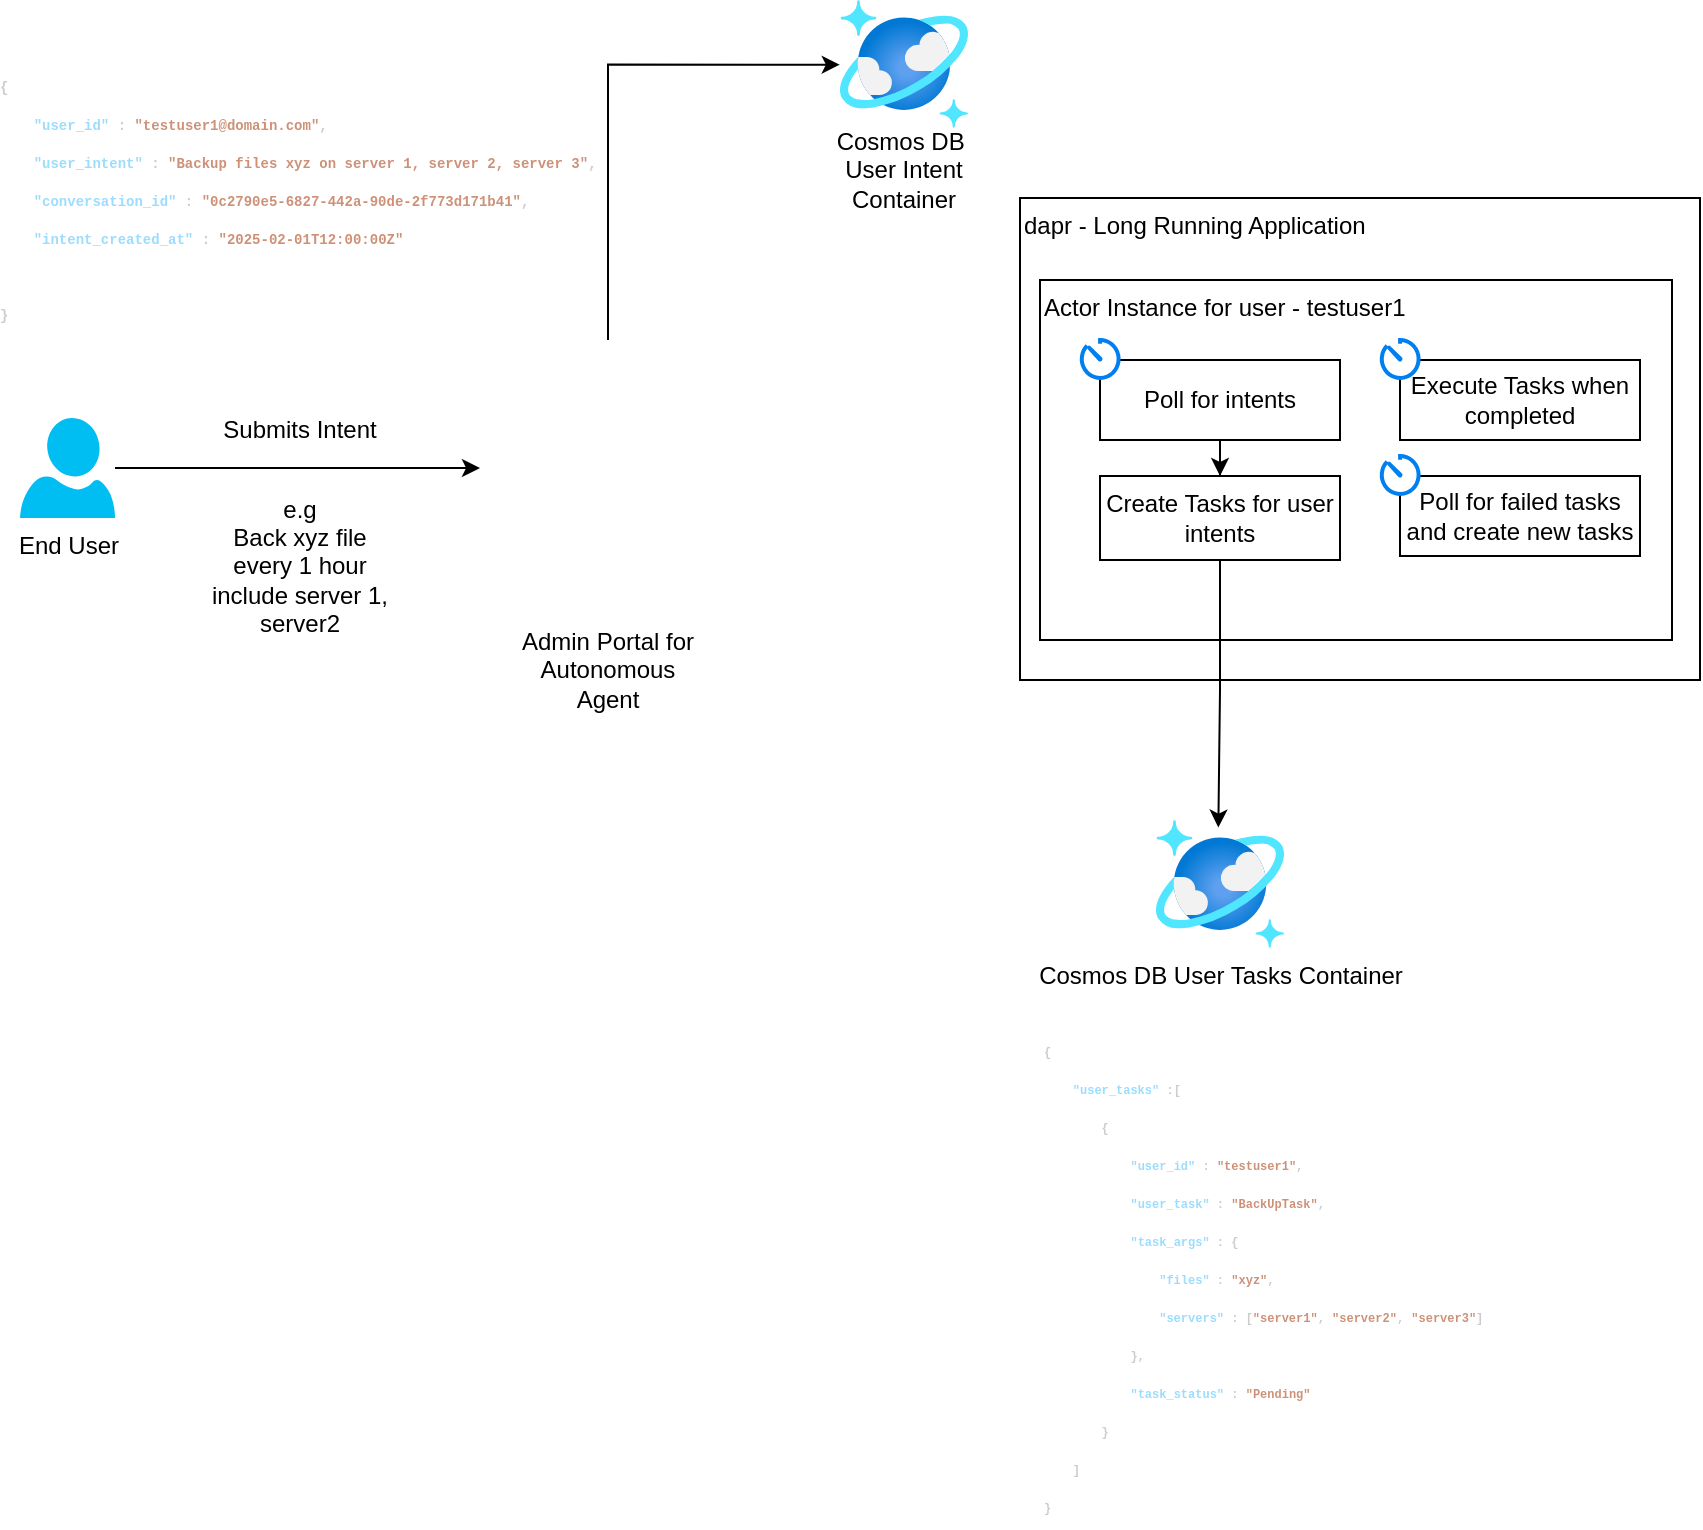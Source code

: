 <mxfile version="25.0.1">
  <diagram name="Page-1" id="K0oCxp89qDIXr9hEt2mJ">
    <mxGraphModel dx="691" dy="480" grid="1" gridSize="10" guides="1" tooltips="1" connect="1" arrows="1" fold="1" page="1" pageScale="1" pageWidth="850" pageHeight="1100" math="0" shadow="0">
      <root>
        <mxCell id="0" />
        <mxCell id="1" parent="0" />
        <mxCell id="KbBeaDYyXb4g7AQegkjA-1" value="" style="shape=image;html=1;verticalAlign=top;verticalLabelPosition=bottom;labelBackgroundColor=#ffffff;imageAspect=0;aspect=fixed;image=https://cdn4.iconfinder.com/data/icons/essentials-74/24/004_-_Website-128.png" vertex="1" parent="1">
          <mxGeometry x="280" y="330" width="128" height="128" as="geometry" />
        </mxCell>
        <mxCell id="KbBeaDYyXb4g7AQegkjA-3" style="edgeStyle=orthogonalEdgeStyle;rounded=0;orthogonalLoop=1;jettySize=auto;html=1;entryX=0;entryY=0.5;entryDx=0;entryDy=0;" edge="1" parent="1" source="KbBeaDYyXb4g7AQegkjA-2" target="KbBeaDYyXb4g7AQegkjA-1">
          <mxGeometry relative="1" as="geometry" />
        </mxCell>
        <mxCell id="KbBeaDYyXb4g7AQegkjA-2" value="End User" style="verticalLabelPosition=bottom;html=1;verticalAlign=top;align=center;strokeColor=none;fillColor=#00BEF2;shape=mxgraph.azure.user;" vertex="1" parent="1">
          <mxGeometry x="50" y="369" width="47.5" height="50" as="geometry" />
        </mxCell>
        <mxCell id="KbBeaDYyXb4g7AQegkjA-4" value="Submits Intent" style="text;html=1;align=center;verticalAlign=middle;whiteSpace=wrap;rounded=0;" vertex="1" parent="1">
          <mxGeometry x="140" y="360" width="100" height="30" as="geometry" />
        </mxCell>
        <mxCell id="KbBeaDYyXb4g7AQegkjA-6" value="e.g&lt;br&gt;Back xyz file every 1 hour include server 1, server2" style="text;html=1;align=center;verticalAlign=middle;whiteSpace=wrap;rounded=0;" vertex="1" parent="1">
          <mxGeometry x="140" y="428" width="100" height="30" as="geometry" />
        </mxCell>
        <mxCell id="KbBeaDYyXb4g7AQegkjA-7" value="Admin Portal for Autonomous Agent" style="text;html=1;align=center;verticalAlign=middle;whiteSpace=wrap;rounded=0;" vertex="1" parent="1">
          <mxGeometry x="294" y="480" width="100" height="30" as="geometry" />
        </mxCell>
        <mxCell id="KbBeaDYyXb4g7AQegkjA-8" value="" style="image;aspect=fixed;html=1;points=[];align=center;fontSize=12;image=img/lib/azure2/databases/Azure_Cosmos_DB.svg;" vertex="1" parent="1">
          <mxGeometry x="460" y="160" width="64" height="64" as="geometry" />
        </mxCell>
        <mxCell id="KbBeaDYyXb4g7AQegkjA-9" value="Cosmos DB&amp;nbsp;&lt;div&gt;User Intent Container&lt;/div&gt;" style="text;html=1;align=center;verticalAlign=middle;whiteSpace=wrap;rounded=0;" vertex="1" parent="1">
          <mxGeometry x="442" y="230" width="100" height="30" as="geometry" />
        </mxCell>
        <mxCell id="KbBeaDYyXb4g7AQegkjA-10" style="edgeStyle=orthogonalEdgeStyle;rounded=0;orthogonalLoop=1;jettySize=auto;html=1;exitX=0.5;exitY=0;exitDx=0;exitDy=0;entryX=-0.002;entryY=0.505;entryDx=0;entryDy=0;entryPerimeter=0;" edge="1" parent="1" source="KbBeaDYyXb4g7AQegkjA-1" target="KbBeaDYyXb4g7AQegkjA-8">
          <mxGeometry relative="1" as="geometry" />
        </mxCell>
        <mxCell id="KbBeaDYyXb4g7AQegkjA-21" value="dapr - Long Running Application" style="rounded=0;whiteSpace=wrap;html=1;verticalAlign=top;align=left;" vertex="1" parent="1">
          <mxGeometry x="550" y="259" width="340" height="241" as="geometry" />
        </mxCell>
        <mxCell id="KbBeaDYyXb4g7AQegkjA-22" value="Actor Instance for user - testuser1" style="rounded=0;whiteSpace=wrap;html=1;verticalAlign=top;align=left;" vertex="1" parent="1">
          <mxGeometry x="560" y="300" width="316" height="180" as="geometry" />
        </mxCell>
        <mxCell id="KbBeaDYyXb4g7AQegkjA-26" style="edgeStyle=orthogonalEdgeStyle;rounded=0;orthogonalLoop=1;jettySize=auto;html=1;" edge="1" parent="1" source="KbBeaDYyXb4g7AQegkjA-23" target="KbBeaDYyXb4g7AQegkjA-24">
          <mxGeometry relative="1" as="geometry" />
        </mxCell>
        <mxCell id="KbBeaDYyXb4g7AQegkjA-23" value="Poll for intents" style="rounded=0;whiteSpace=wrap;html=1;" vertex="1" parent="1">
          <mxGeometry x="590" y="340" width="120" height="40" as="geometry" />
        </mxCell>
        <mxCell id="KbBeaDYyXb4g7AQegkjA-24" value="Create Tasks for user intents" style="rounded=0;whiteSpace=wrap;html=1;" vertex="1" parent="1">
          <mxGeometry x="590" y="398" width="120" height="42" as="geometry" />
        </mxCell>
        <mxCell id="KbBeaDYyXb4g7AQegkjA-28" value="" style="html=1;verticalLabelPosition=bottom;align=center;labelBackgroundColor=#ffffff;verticalAlign=top;strokeWidth=2;strokeColor=#0080F0;shadow=0;dashed=0;shape=mxgraph.ios7.icons.gauge;" vertex="1" parent="1">
          <mxGeometry x="580" y="330" width="20" height="20" as="geometry" />
        </mxCell>
        <mxCell id="KbBeaDYyXb4g7AQegkjA-29" value="Execute Tasks when completed" style="rounded=0;whiteSpace=wrap;html=1;" vertex="1" parent="1">
          <mxGeometry x="740" y="340" width="120" height="40" as="geometry" />
        </mxCell>
        <mxCell id="KbBeaDYyXb4g7AQegkjA-30" value="" style="html=1;verticalLabelPosition=bottom;align=center;labelBackgroundColor=#ffffff;verticalAlign=top;strokeWidth=2;strokeColor=#0080F0;shadow=0;dashed=0;shape=mxgraph.ios7.icons.gauge;" vertex="1" parent="1">
          <mxGeometry x="730" y="330" width="20" height="20" as="geometry" />
        </mxCell>
        <mxCell id="KbBeaDYyXb4g7AQegkjA-31" value="Poll for failed tasks and create new tasks" style="rounded=0;whiteSpace=wrap;html=1;" vertex="1" parent="1">
          <mxGeometry x="740" y="398" width="120" height="40" as="geometry" />
        </mxCell>
        <mxCell id="KbBeaDYyXb4g7AQegkjA-32" value="" style="html=1;verticalLabelPosition=bottom;align=center;labelBackgroundColor=#ffffff;verticalAlign=top;strokeWidth=2;strokeColor=#0080F0;shadow=0;dashed=0;shape=mxgraph.ios7.icons.gauge;" vertex="1" parent="1">
          <mxGeometry x="730" y="388" width="20" height="20" as="geometry" />
        </mxCell>
        <mxCell id="KbBeaDYyXb4g7AQegkjA-33" value="Cosmos DB User Tasks Container" style="image;aspect=fixed;html=1;points=[];align=center;fontSize=12;image=img/lib/azure2/databases/Azure_Cosmos_DB.svg;" vertex="1" parent="1">
          <mxGeometry x="618" y="570" width="64" height="64" as="geometry" />
        </mxCell>
        <mxCell id="KbBeaDYyXb4g7AQegkjA-34" style="edgeStyle=orthogonalEdgeStyle;rounded=0;orthogonalLoop=1;jettySize=auto;html=1;entryX=0.487;entryY=0.059;entryDx=0;entryDy=0;entryPerimeter=0;" edge="1" parent="1" source="KbBeaDYyXb4g7AQegkjA-24" target="KbBeaDYyXb4g7AQegkjA-33">
          <mxGeometry relative="1" as="geometry" />
        </mxCell>
        <mxCell id="KbBeaDYyXb4g7AQegkjA-35" value="&lt;div style=&quot;color: rgb(204, 204, 204); font-family: Consolas, &amp;quot;Courier New&amp;quot;, monospace; line-height: 19px; white-space: pre;&quot;&gt;&lt;div&gt;&lt;span style=&quot;color: #cccccc;&quot;&gt;{&lt;/span&gt;&lt;/div&gt;&lt;div&gt;&lt;span style=&quot;color: #cccccc;&quot;&gt;&amp;nbsp; &amp;nbsp; &lt;/span&gt;&lt;span style=&quot;color: #9cdcfe;&quot;&gt;&quot;user_tasks&quot;&lt;/span&gt;&lt;span style=&quot;color: #cccccc;&quot;&gt; :[&lt;/span&gt;&lt;/div&gt;&lt;div&gt;&lt;span style=&quot;color: #cccccc;&quot;&gt;&amp;nbsp; &amp;nbsp; &amp;nbsp; &amp;nbsp; {&lt;/span&gt;&lt;/div&gt;&lt;div&gt;&lt;span style=&quot;color: #cccccc;&quot;&gt;&amp;nbsp; &amp;nbsp; &amp;nbsp; &amp;nbsp; &amp;nbsp; &amp;nbsp; &lt;/span&gt;&lt;span style=&quot;color: #9cdcfe;&quot;&gt;&quot;user_id&quot;&lt;/span&gt;&lt;span style=&quot;color: #cccccc;&quot;&gt; : &lt;/span&gt;&lt;span style=&quot;color: #ce9178;&quot;&gt;&quot;testuser1&quot;&lt;/span&gt;&lt;span style=&quot;color: #cccccc;&quot;&gt;,&lt;/span&gt;&lt;/div&gt;&lt;div&gt;&lt;span style=&quot;color: #cccccc;&quot;&gt;&amp;nbsp; &amp;nbsp; &amp;nbsp; &amp;nbsp; &amp;nbsp; &amp;nbsp; &lt;/span&gt;&lt;span style=&quot;color: #9cdcfe;&quot;&gt;&quot;user_task&quot;&lt;/span&gt;&lt;span style=&quot;color: #cccccc;&quot;&gt; : &lt;/span&gt;&lt;span style=&quot;color: #ce9178;&quot;&gt;&quot;BackUpTask&quot;&lt;/span&gt;&lt;span style=&quot;color: #cccccc;&quot;&gt;,&lt;/span&gt;&lt;/div&gt;&lt;div&gt;&lt;span style=&quot;color: #cccccc;&quot;&gt;&amp;nbsp; &amp;nbsp; &amp;nbsp; &amp;nbsp; &amp;nbsp; &amp;nbsp; &lt;/span&gt;&lt;span style=&quot;color: #9cdcfe;&quot;&gt;&quot;task_args&quot;&lt;/span&gt;&lt;span style=&quot;color: #cccccc;&quot;&gt; : {&lt;/span&gt;&lt;/div&gt;&lt;div&gt;&lt;span style=&quot;color: #cccccc;&quot;&gt;&amp;nbsp; &amp;nbsp; &amp;nbsp; &amp;nbsp; &amp;nbsp; &amp;nbsp; &amp;nbsp; &amp;nbsp; &lt;/span&gt;&lt;span style=&quot;color: #9cdcfe;&quot;&gt;&quot;files&quot;&lt;/span&gt;&lt;span style=&quot;color: #cccccc;&quot;&gt; : &lt;/span&gt;&lt;span style=&quot;color: #ce9178;&quot;&gt;&quot;xyz&quot;&lt;/span&gt;&lt;span style=&quot;color: #cccccc;&quot;&gt;,&lt;/span&gt;&lt;/div&gt;&lt;div&gt;&lt;span style=&quot;color: #cccccc;&quot;&gt;&amp;nbsp; &amp;nbsp; &amp;nbsp; &amp;nbsp; &amp;nbsp; &amp;nbsp; &amp;nbsp; &amp;nbsp; &lt;/span&gt;&lt;span style=&quot;color: #9cdcfe;&quot;&gt;&quot;servers&quot;&lt;/span&gt;&lt;span style=&quot;color: #cccccc;&quot;&gt; : [&lt;/span&gt;&lt;span style=&quot;color: #ce9178;&quot;&gt;&quot;server1&quot;&lt;/span&gt;&lt;span style=&quot;color: #cccccc;&quot;&gt;, &lt;/span&gt;&lt;span style=&quot;color: #ce9178;&quot;&gt;&quot;server2&quot;&lt;/span&gt;&lt;span style=&quot;color: #cccccc;&quot;&gt;, &lt;/span&gt;&lt;span style=&quot;color: #ce9178;&quot;&gt;&quot;server3&quot;&lt;/span&gt;&lt;span style=&quot;color: #cccccc;&quot;&gt;]&lt;/span&gt;&lt;/div&gt;&lt;div&gt;&lt;span style=&quot;color: #cccccc;&quot;&gt;&amp;nbsp; &amp;nbsp; &amp;nbsp; &amp;nbsp; &amp;nbsp; &amp;nbsp; },&lt;/span&gt;&lt;/div&gt;&lt;div&gt;&lt;span style=&quot;color: #cccccc;&quot;&gt;&amp;nbsp; &amp;nbsp; &amp;nbsp; &amp;nbsp; &amp;nbsp; &amp;nbsp; &lt;/span&gt;&lt;span style=&quot;color: #9cdcfe;&quot;&gt;&quot;task_status&quot;&lt;/span&gt;&lt;span style=&quot;color: #cccccc;&quot;&gt; : &lt;/span&gt;&lt;span style=&quot;color: #ce9178;&quot;&gt;&quot;Pending&quot;&lt;/span&gt;&lt;/div&gt;&lt;div&gt;&lt;span style=&quot;color: #cccccc;&quot;&gt;&amp;nbsp; &amp;nbsp; &amp;nbsp; &amp;nbsp; }&lt;/span&gt;&lt;/div&gt;&lt;div&gt;&lt;span style=&quot;color: #cccccc;&quot;&gt;&amp;nbsp; &amp;nbsp; ]&lt;/span&gt;&lt;/div&gt;&lt;div&gt;&lt;span style=&quot;color: #cccccc;&quot;&gt;}&lt;/span&gt;&lt;/div&gt;&lt;/div&gt;" style="text;whiteSpace=wrap;html=1;labelBackgroundColor=default;fontSize=6;fontStyle=1" vertex="1" parent="1">
          <mxGeometry x="560" y="670" width="200" height="230" as="geometry" />
        </mxCell>
        <UserObject label="&lt;div style=&quot;color: rgb(204, 204, 204); font-family: Consolas, &amp;quot;Courier New&amp;quot;, monospace; line-height: 19px; white-space: pre;&quot;&gt;&lt;div&gt;&lt;span style=&quot;color: #cccccc;&quot;&gt;{&lt;/span&gt;&lt;/div&gt;&lt;div&gt;&lt;span style=&quot;color: #cccccc;&quot;&gt;&amp;nbsp; &amp;nbsp; &lt;/span&gt;&lt;span style=&quot;color: #9cdcfe;&quot;&gt;&quot;user_id&quot;&lt;/span&gt;&lt;span style=&quot;color: #cccccc;&quot;&gt; : &lt;/span&gt;&lt;span style=&quot;color: #ce9178;&quot;&gt;&quot;testuser1@domain.com&quot;&lt;/span&gt;&lt;span style=&quot;color: #cccccc;&quot;&gt;,&lt;/span&gt;&lt;/div&gt;&lt;div&gt;&lt;span style=&quot;color: #cccccc;&quot;&gt;&amp;nbsp; &amp;nbsp; &lt;/span&gt;&lt;span style=&quot;color: #9cdcfe;&quot;&gt;&quot;user_intent&quot;&lt;/span&gt;&lt;span style=&quot;color: #cccccc;&quot;&gt; : &lt;/span&gt;&lt;span style=&quot;color: #ce9178;&quot;&gt;&quot;Backup files xyz on server 1, server 2, server 3&quot;&lt;/span&gt;&lt;span style=&quot;color: #cccccc;&quot;&gt;,&lt;/span&gt;&lt;/div&gt;&lt;div&gt;&lt;span style=&quot;color: #cccccc;&quot;&gt;&amp;nbsp; &amp;nbsp; &lt;/span&gt;&lt;span style=&quot;color: #9cdcfe;&quot;&gt;&quot;conversation_id&quot;&lt;/span&gt;&lt;span style=&quot;color: #cccccc;&quot;&gt; : &lt;/span&gt;&lt;span style=&quot;color: #ce9178;&quot;&gt;&quot;0c2790e5-6827-442a-90de-2f773d171b41&quot;&lt;/span&gt;&lt;span style=&quot;color: #cccccc;&quot;&gt;,&lt;/span&gt;&lt;/div&gt;&lt;div&gt;&lt;span style=&quot;color: #cccccc;&quot;&gt;&amp;nbsp; &amp;nbsp; &lt;/span&gt;&lt;span style=&quot;color: #9cdcfe;&quot;&gt;&quot;intent_created_at&quot;&lt;/span&gt;&lt;span style=&quot;color: #cccccc;&quot;&gt; : &lt;/span&gt;&lt;span style=&quot;color: #ce9178;&quot;&gt;&quot;2025-02-01T12:00:00Z&quot;&lt;/span&gt;&lt;/div&gt;&lt;br&gt;&lt;div&gt;&lt;span style=&quot;color: #cccccc;&quot;&gt;}&lt;/span&gt;&lt;/div&gt;&lt;/div&gt;" link="&lt;div style=&quot;color: #cccccc;background-color: #1f1f1f;font-family: Consolas, &#39;Courier New&#39;, monospace;font-weight: normal;font-size: 14px;line-height: 19px;white-space: pre;&quot;&gt;&lt;div&gt;&lt;span style=&quot;color: #cccccc;&quot;&gt;{&lt;/span&gt;&lt;/div&gt;&lt;div&gt;&lt;span style=&quot;color: #cccccc;&quot;&gt;&amp;nbsp; &amp;nbsp; &lt;/span&gt;&lt;span style=&quot;color: #9cdcfe;&quot;&gt;&quot;user_id&quot;&lt;/span&gt;&lt;span style=&quot;color: #cccccc;&quot;&gt; : &lt;/span&gt;&lt;span style=&quot;color: #ce9178;&quot;&gt;&quot;testuser1@domain.com&quot;&lt;/span&gt;&lt;span style=&quot;color: #cccccc;&quot;&gt;,&lt;/span&gt;&lt;/div&gt;&lt;div&gt;&lt;span style=&quot;color: #cccccc;&quot;&gt;&amp;nbsp; &amp;nbsp; &lt;/span&gt;&lt;span style=&quot;color: #9cdcfe;&quot;&gt;&quot;user_intent&quot;&lt;/span&gt;&lt;span style=&quot;color: #cccccc;&quot;&gt; : &lt;/span&gt;&lt;span style=&quot;color: #ce9178;&quot;&gt;&quot;Backup files xyz on server 1, server 2, server 3&quot;&lt;/span&gt;&lt;span style=&quot;color: #cccccc;&quot;&gt;,&lt;/span&gt;&lt;/div&gt;&lt;div&gt;&lt;span style=&quot;color: #cccccc;&quot;&gt;&amp;nbsp; &amp;nbsp; &lt;/span&gt;&lt;span style=&quot;color: #9cdcfe;&quot;&gt;&quot;conversation_id&quot;&lt;/span&gt;&lt;span style=&quot;color: #cccccc;&quot;&gt; : &lt;/span&gt;&lt;span style=&quot;color: #ce9178;&quot;&gt;&quot;0c2790e5-6827-442a-90de-2f773d171b41&quot;&lt;/span&gt;&lt;span style=&quot;color: #cccccc;&quot;&gt;,&lt;/span&gt;&lt;/div&gt;&lt;div&gt;&lt;span style=&quot;color: #cccccc;&quot;&gt;&amp;nbsp; &amp;nbsp; &lt;/span&gt;&lt;span style=&quot;color: #9cdcfe;&quot;&gt;&quot;intent_created_at&quot;&lt;/span&gt;&lt;span style=&quot;color: #cccccc;&quot;&gt; : &lt;/span&gt;&lt;span style=&quot;color: #ce9178;&quot;&gt;&quot;2025-02-01T12:00:00Z&quot;&lt;/span&gt;&lt;/div&gt;&lt;br&gt;&lt;div&gt;&lt;span style=&quot;color: #cccccc;&quot;&gt;}&lt;/span&gt;&lt;/div&gt;&lt;/div&gt;" id="KbBeaDYyXb4g7AQegkjA-36">
          <mxCell style="text;whiteSpace=wrap;html=1;labelBackgroundColor=default;fontSize=7;fontStyle=1;spacing=0;" vertex="1" parent="1">
            <mxGeometry x="40" y="190" width="276" height="140" as="geometry" />
          </mxCell>
        </UserObject>
      </root>
    </mxGraphModel>
  </diagram>
</mxfile>
